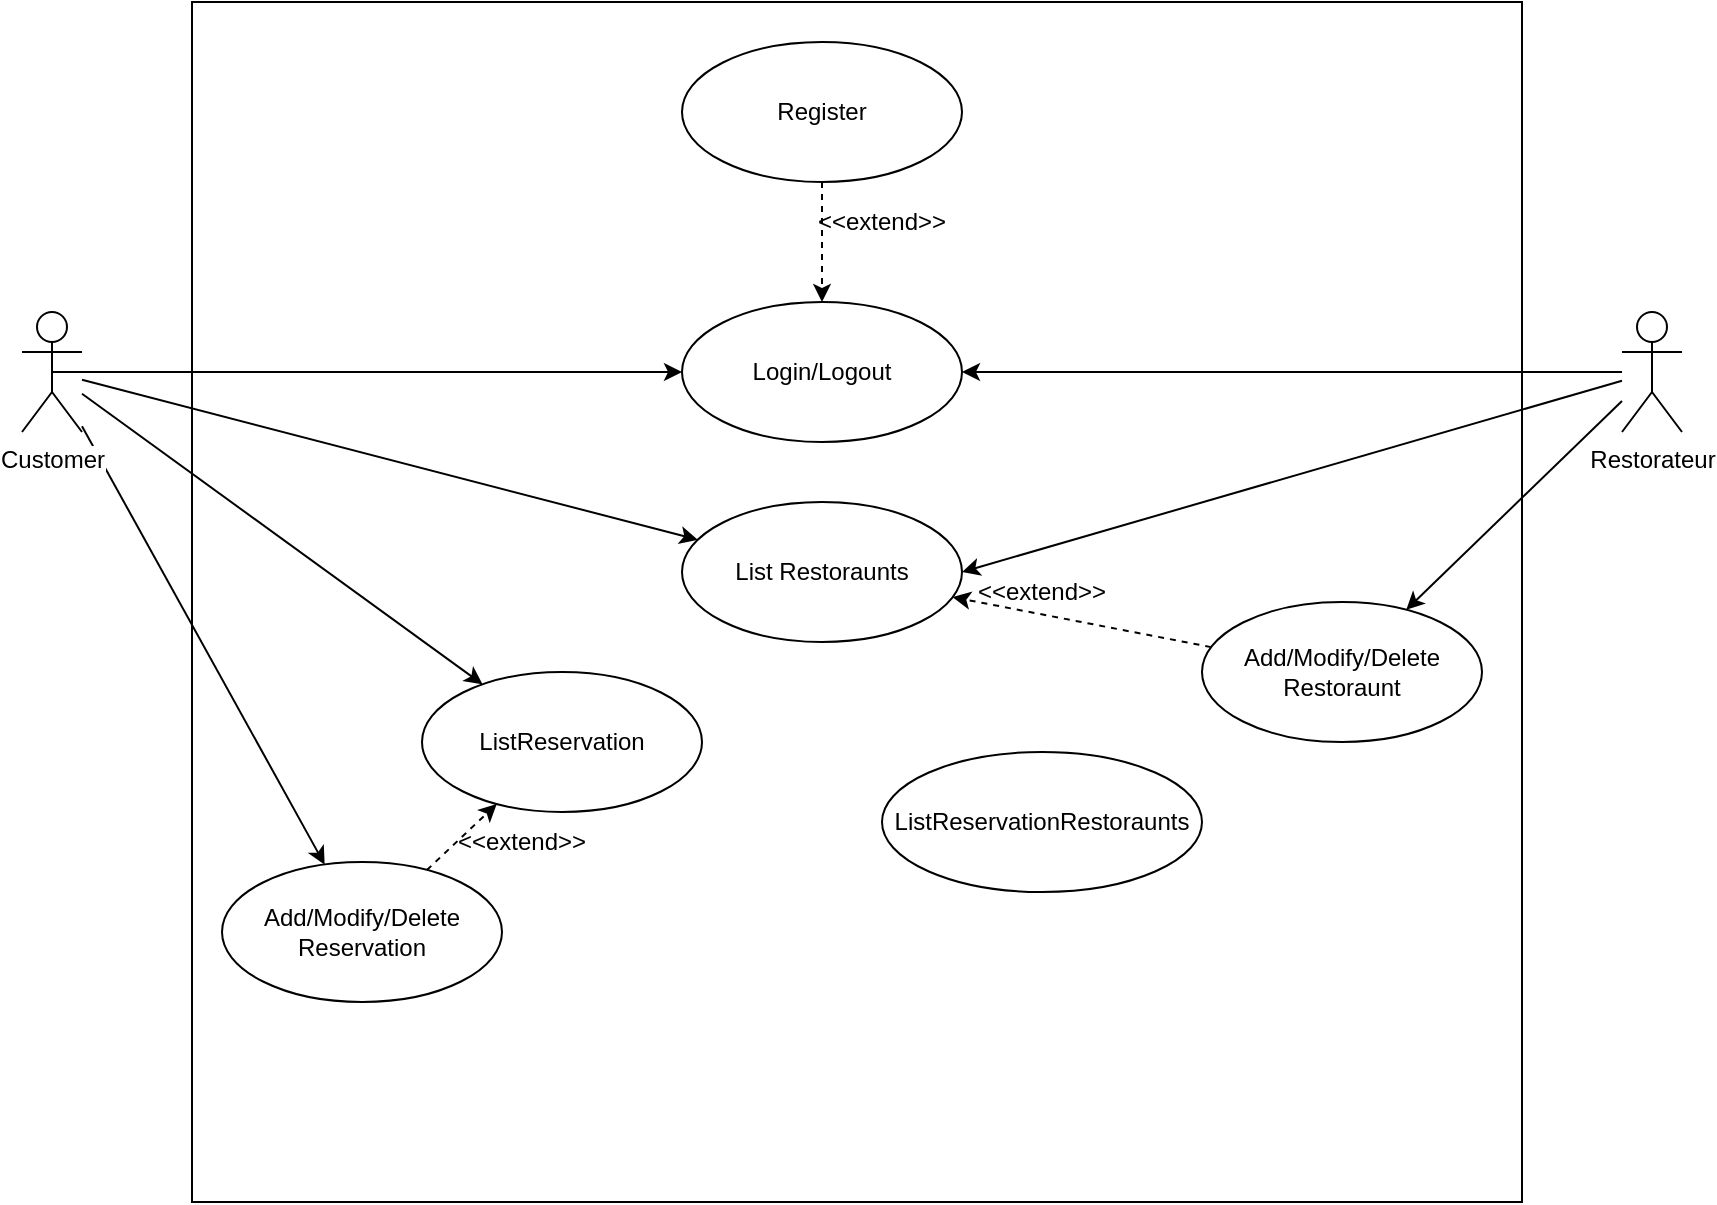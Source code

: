 <mxfile version="12.1.0" type="device" pages="1"><diagram id="48I2_z3r11b7ySvsCIVc" name="Page-1"><mxGraphModel dx="854" dy="499" grid="1" gridSize="10" guides="1" tooltips="1" connect="1" arrows="1" fold="1" page="1" pageScale="1" pageWidth="827" pageHeight="1169" math="0" shadow="0"><root><mxCell id="0"/><mxCell id="1" parent="0"/><mxCell id="nBQcI_ilrqaCSKZPPZ-q-4" value="" style="rounded=0;whiteSpace=wrap;html=1;" vertex="1" parent="1"><mxGeometry x="135" y="50" width="665" height="600" as="geometry"/></mxCell><mxCell id="nBQcI_ilrqaCSKZPPZ-q-27" style="edgeStyle=none;rounded=0;orthogonalLoop=1;jettySize=auto;html=1;" edge="1" parent="1" source="nBQcI_ilrqaCSKZPPZ-q-1" target="nBQcI_ilrqaCSKZPPZ-q-10"><mxGeometry relative="1" as="geometry"/></mxCell><mxCell id="nBQcI_ilrqaCSKZPPZ-q-30" style="edgeStyle=none;rounded=0;orthogonalLoop=1;jettySize=auto;html=1;" edge="1" parent="1" source="nBQcI_ilrqaCSKZPPZ-q-1" target="nBQcI_ilrqaCSKZPPZ-q-28"><mxGeometry relative="1" as="geometry"/></mxCell><mxCell id="nBQcI_ilrqaCSKZPPZ-q-31" style="edgeStyle=none;rounded=0;orthogonalLoop=1;jettySize=auto;html=1;" edge="1" parent="1" source="nBQcI_ilrqaCSKZPPZ-q-1" target="nBQcI_ilrqaCSKZPPZ-q-29"><mxGeometry relative="1" as="geometry"/></mxCell><mxCell id="nBQcI_ilrqaCSKZPPZ-q-1" value="Customer" style="shape=umlActor;verticalLabelPosition=bottom;labelBackgroundColor=#ffffff;verticalAlign=top;html=1;outlineConnect=0;" vertex="1" parent="1"><mxGeometry x="50" y="205" width="30" height="60" as="geometry"/></mxCell><mxCell id="nBQcI_ilrqaCSKZPPZ-q-22" style="rounded=0;orthogonalLoop=1;jettySize=auto;html=1;" edge="1" parent="1" source="nBQcI_ilrqaCSKZPPZ-q-2" target="nBQcI_ilrqaCSKZPPZ-q-9"><mxGeometry relative="1" as="geometry"/></mxCell><mxCell id="nBQcI_ilrqaCSKZPPZ-q-23" style="rounded=0;orthogonalLoop=1;jettySize=auto;html=1;entryX=1;entryY=0.5;entryDx=0;entryDy=0;" edge="1" parent="1" source="nBQcI_ilrqaCSKZPPZ-q-2" target="nBQcI_ilrqaCSKZPPZ-q-10"><mxGeometry relative="1" as="geometry"/></mxCell><mxCell id="nBQcI_ilrqaCSKZPPZ-q-2" value="Restorateur" style="shape=umlActor;verticalLabelPosition=bottom;labelBackgroundColor=#ffffff;verticalAlign=top;html=1;outlineConnect=0;" vertex="1" parent="1"><mxGeometry x="850" y="205" width="30" height="60" as="geometry"/></mxCell><mxCell id="nBQcI_ilrqaCSKZPPZ-q-8" value="Login/Logout" style="ellipse;whiteSpace=wrap;html=1;" vertex="1" parent="1"><mxGeometry x="380" y="200" width="140" height="70" as="geometry"/></mxCell><mxCell id="nBQcI_ilrqaCSKZPPZ-q-25" style="edgeStyle=none;rounded=0;orthogonalLoop=1;jettySize=auto;html=1;dashed=1;" edge="1" parent="1" source="nBQcI_ilrqaCSKZPPZ-q-9" target="nBQcI_ilrqaCSKZPPZ-q-10"><mxGeometry relative="1" as="geometry"/></mxCell><mxCell id="nBQcI_ilrqaCSKZPPZ-q-9" value="Add/Modify/Delete&lt;br&gt;Restoraunt" style="ellipse;whiteSpace=wrap;html=1;" vertex="1" parent="1"><mxGeometry x="640" y="350" width="140" height="70" as="geometry"/></mxCell><mxCell id="nBQcI_ilrqaCSKZPPZ-q-10" value="List Restoraunts" style="ellipse;whiteSpace=wrap;html=1;" vertex="1" parent="1"><mxGeometry x="380" y="300" width="140" height="70" as="geometry"/></mxCell><mxCell id="nBQcI_ilrqaCSKZPPZ-q-13" style="edgeStyle=orthogonalEdgeStyle;rounded=0;orthogonalLoop=1;jettySize=auto;html=1;dashed=1;" edge="1" parent="1" source="nBQcI_ilrqaCSKZPPZ-q-11" target="nBQcI_ilrqaCSKZPPZ-q-8"><mxGeometry relative="1" as="geometry"/></mxCell><mxCell id="nBQcI_ilrqaCSKZPPZ-q-11" value="Register" style="ellipse;whiteSpace=wrap;html=1;" vertex="1" parent="1"><mxGeometry x="380" y="70" width="140" height="70" as="geometry"/></mxCell><mxCell id="nBQcI_ilrqaCSKZPPZ-q-14" value="&amp;lt;&amp;lt;extend&amp;gt;&amp;gt;" style="text;html=1;strokeColor=none;fillColor=none;align=center;verticalAlign=middle;whiteSpace=wrap;rounded=0;" vertex="1" parent="1"><mxGeometry x="460" y="150" width="40" height="20" as="geometry"/></mxCell><mxCell id="nBQcI_ilrqaCSKZPPZ-q-16" style="edgeStyle=orthogonalEdgeStyle;rounded=0;orthogonalLoop=1;jettySize=auto;html=1;exitX=0.5;exitY=0.5;exitDx=0;exitDy=0;exitPerimeter=0;" edge="1" parent="1" source="nBQcI_ilrqaCSKZPPZ-q-1" target="nBQcI_ilrqaCSKZPPZ-q-8"><mxGeometry relative="1" as="geometry"><mxPoint x="70" y="235" as="sourcePoint"/></mxGeometry></mxCell><mxCell id="nBQcI_ilrqaCSKZPPZ-q-17" style="edgeStyle=orthogonalEdgeStyle;rounded=0;orthogonalLoop=1;jettySize=auto;html=1;" edge="1" parent="1" source="nBQcI_ilrqaCSKZPPZ-q-2" target="nBQcI_ilrqaCSKZPPZ-q-8"><mxGeometry relative="1" as="geometry"/></mxCell><mxCell id="nBQcI_ilrqaCSKZPPZ-q-26" value="&amp;lt;&amp;lt;extend&amp;gt;&amp;gt;" style="text;html=1;strokeColor=none;fillColor=none;align=center;verticalAlign=middle;whiteSpace=wrap;rounded=0;" vertex="1" parent="1"><mxGeometry x="540" y="335" width="40" height="20" as="geometry"/></mxCell><mxCell id="nBQcI_ilrqaCSKZPPZ-q-28" value="ListReservation" style="ellipse;whiteSpace=wrap;html=1;" vertex="1" parent="1"><mxGeometry x="250" y="385" width="140" height="70" as="geometry"/></mxCell><mxCell id="nBQcI_ilrqaCSKZPPZ-q-32" style="edgeStyle=none;rounded=0;orthogonalLoop=1;jettySize=auto;html=1;dashed=1;" edge="1" parent="1" source="nBQcI_ilrqaCSKZPPZ-q-29" target="nBQcI_ilrqaCSKZPPZ-q-28"><mxGeometry relative="1" as="geometry"/></mxCell><mxCell id="nBQcI_ilrqaCSKZPPZ-q-29" value="Add/Modify/Delete&lt;br&gt;Reservation" style="ellipse;whiteSpace=wrap;html=1;" vertex="1" parent="1"><mxGeometry x="150" y="480" width="140" height="70" as="geometry"/></mxCell><mxCell id="nBQcI_ilrqaCSKZPPZ-q-33" value="&amp;lt;&amp;lt;extend&amp;gt;&amp;gt;" style="text;html=1;strokeColor=none;fillColor=none;align=center;verticalAlign=middle;whiteSpace=wrap;rounded=0;" vertex="1" parent="1"><mxGeometry x="280" y="460" width="40" height="20" as="geometry"/></mxCell><mxCell id="nBQcI_ilrqaCSKZPPZ-q-35" value="ListReservationRestoraunts" style="ellipse;whiteSpace=wrap;html=1;" vertex="1" parent="1"><mxGeometry x="480" y="425" width="160" height="70" as="geometry"/></mxCell></root></mxGraphModel></diagram></mxfile>